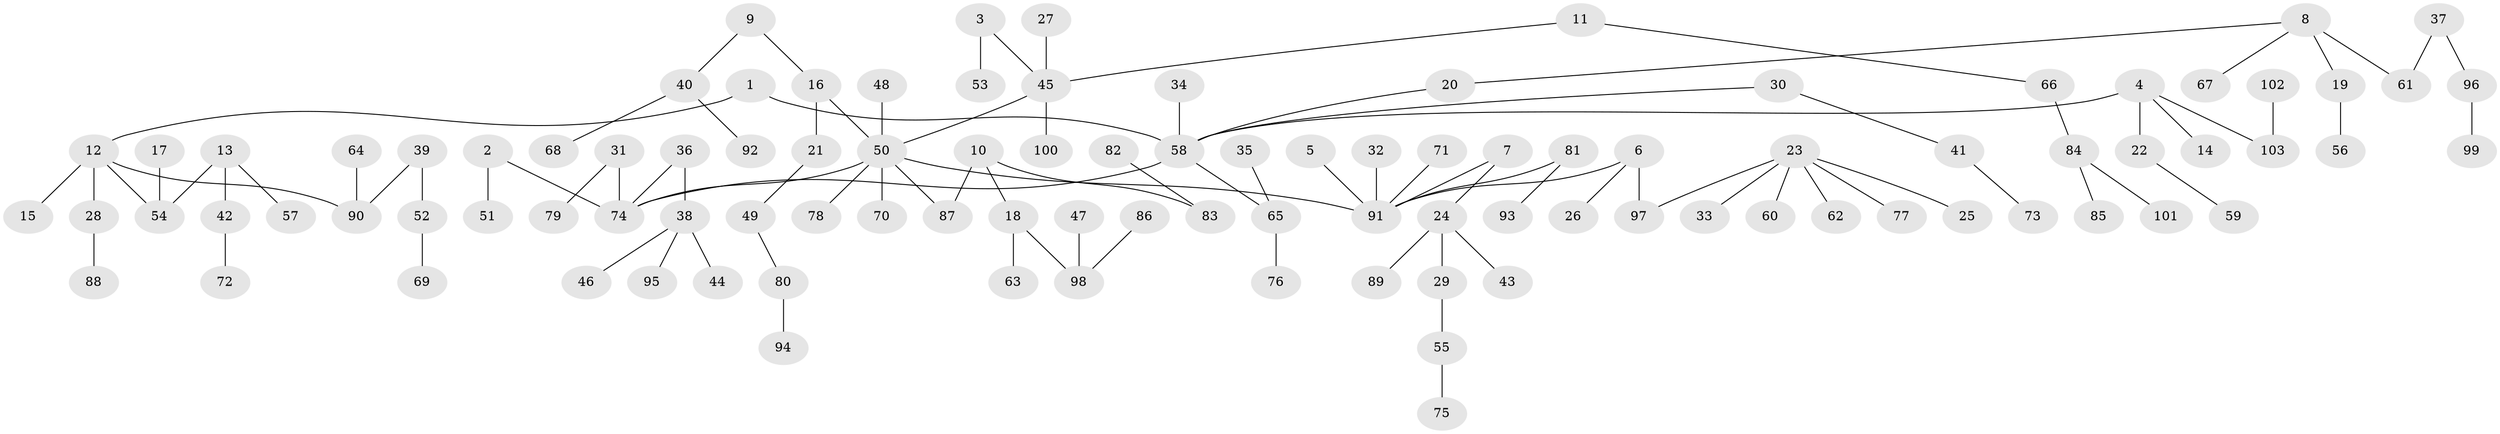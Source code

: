 // original degree distribution, {8: 0.013605442176870748, 6: 0.027210884353741496, 2: 0.24489795918367346, 9: 0.006802721088435374, 4: 0.061224489795918366, 1: 0.5102040816326531, 3: 0.1360544217687075}
// Generated by graph-tools (version 1.1) at 2025/37/03/04/25 23:37:21]
// undirected, 103 vertices, 102 edges
graph export_dot {
  node [color=gray90,style=filled];
  1;
  2;
  3;
  4;
  5;
  6;
  7;
  8;
  9;
  10;
  11;
  12;
  13;
  14;
  15;
  16;
  17;
  18;
  19;
  20;
  21;
  22;
  23;
  24;
  25;
  26;
  27;
  28;
  29;
  30;
  31;
  32;
  33;
  34;
  35;
  36;
  37;
  38;
  39;
  40;
  41;
  42;
  43;
  44;
  45;
  46;
  47;
  48;
  49;
  50;
  51;
  52;
  53;
  54;
  55;
  56;
  57;
  58;
  59;
  60;
  61;
  62;
  63;
  64;
  65;
  66;
  67;
  68;
  69;
  70;
  71;
  72;
  73;
  74;
  75;
  76;
  77;
  78;
  79;
  80;
  81;
  82;
  83;
  84;
  85;
  86;
  87;
  88;
  89;
  90;
  91;
  92;
  93;
  94;
  95;
  96;
  97;
  98;
  99;
  100;
  101;
  102;
  103;
  1 -- 12 [weight=1.0];
  1 -- 58 [weight=1.0];
  2 -- 51 [weight=1.0];
  2 -- 74 [weight=1.0];
  3 -- 45 [weight=1.0];
  3 -- 53 [weight=1.0];
  4 -- 14 [weight=1.0];
  4 -- 22 [weight=1.0];
  4 -- 58 [weight=1.0];
  4 -- 103 [weight=1.0];
  5 -- 91 [weight=1.0];
  6 -- 26 [weight=1.0];
  6 -- 91 [weight=1.0];
  6 -- 97 [weight=1.0];
  7 -- 24 [weight=1.0];
  7 -- 91 [weight=1.0];
  8 -- 19 [weight=1.0];
  8 -- 20 [weight=1.0];
  8 -- 61 [weight=1.0];
  8 -- 67 [weight=1.0];
  9 -- 16 [weight=1.0];
  9 -- 40 [weight=1.0];
  10 -- 18 [weight=1.0];
  10 -- 83 [weight=1.0];
  10 -- 87 [weight=1.0];
  11 -- 45 [weight=1.0];
  11 -- 66 [weight=1.0];
  12 -- 15 [weight=1.0];
  12 -- 28 [weight=1.0];
  12 -- 54 [weight=1.0];
  12 -- 90 [weight=1.0];
  13 -- 42 [weight=1.0];
  13 -- 54 [weight=1.0];
  13 -- 57 [weight=1.0];
  16 -- 21 [weight=1.0];
  16 -- 50 [weight=1.0];
  17 -- 54 [weight=1.0];
  18 -- 63 [weight=1.0];
  18 -- 98 [weight=1.0];
  19 -- 56 [weight=1.0];
  20 -- 58 [weight=1.0];
  21 -- 49 [weight=1.0];
  22 -- 59 [weight=1.0];
  23 -- 25 [weight=1.0];
  23 -- 33 [weight=1.0];
  23 -- 60 [weight=1.0];
  23 -- 62 [weight=1.0];
  23 -- 77 [weight=1.0];
  23 -- 97 [weight=1.0];
  24 -- 29 [weight=1.0];
  24 -- 43 [weight=1.0];
  24 -- 89 [weight=1.0];
  27 -- 45 [weight=1.0];
  28 -- 88 [weight=1.0];
  29 -- 55 [weight=1.0];
  30 -- 41 [weight=1.0];
  30 -- 58 [weight=1.0];
  31 -- 74 [weight=1.0];
  31 -- 79 [weight=1.0];
  32 -- 91 [weight=1.0];
  34 -- 58 [weight=1.0];
  35 -- 65 [weight=1.0];
  36 -- 38 [weight=1.0];
  36 -- 74 [weight=1.0];
  37 -- 61 [weight=1.0];
  37 -- 96 [weight=1.0];
  38 -- 44 [weight=1.0];
  38 -- 46 [weight=1.0];
  38 -- 95 [weight=1.0];
  39 -- 52 [weight=1.0];
  39 -- 90 [weight=1.0];
  40 -- 68 [weight=1.0];
  40 -- 92 [weight=1.0];
  41 -- 73 [weight=1.0];
  42 -- 72 [weight=1.0];
  45 -- 50 [weight=1.0];
  45 -- 100 [weight=1.0];
  47 -- 98 [weight=1.0];
  48 -- 50 [weight=1.0];
  49 -- 80 [weight=1.0];
  50 -- 70 [weight=1.0];
  50 -- 74 [weight=1.0];
  50 -- 78 [weight=1.0];
  50 -- 87 [weight=1.0];
  50 -- 91 [weight=1.0];
  52 -- 69 [weight=1.0];
  55 -- 75 [weight=1.0];
  58 -- 65 [weight=1.0];
  58 -- 74 [weight=1.0];
  64 -- 90 [weight=1.0];
  65 -- 76 [weight=1.0];
  66 -- 84 [weight=1.0];
  71 -- 91 [weight=1.0];
  80 -- 94 [weight=1.0];
  81 -- 91 [weight=1.0];
  81 -- 93 [weight=1.0];
  82 -- 83 [weight=1.0];
  84 -- 85 [weight=1.0];
  84 -- 101 [weight=1.0];
  86 -- 98 [weight=1.0];
  96 -- 99 [weight=1.0];
  102 -- 103 [weight=1.0];
}
